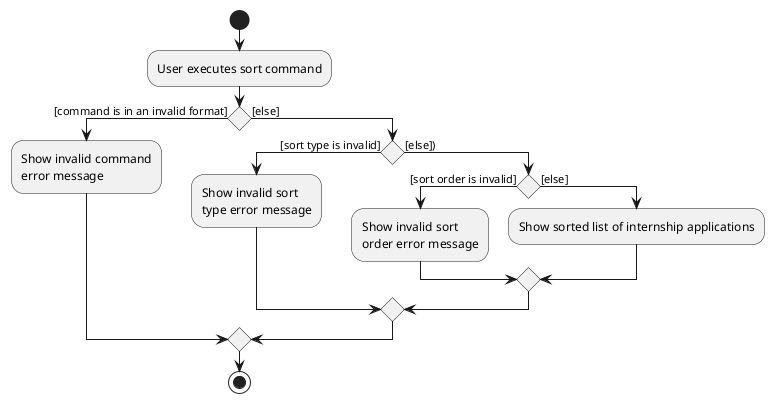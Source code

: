 @startuml
start
:User executes sort command;

'Since the beta syntax does not support placing the condition outside the
'diamond we place it as the true branch instead.

if () then ([command is in an invalid format])
    :Show invalid command
    error message;

else ([else])
    if () then ([sort type is invalid])
        :Show invalid sort
        type error message;
    else ([else]))
        if () then ([sort order is invalid])
            :Show invalid sort
            order error message;
        else ([else])
            :Show sorted list of internship applications;
        endif
    endif
endif
stop
@enduml
